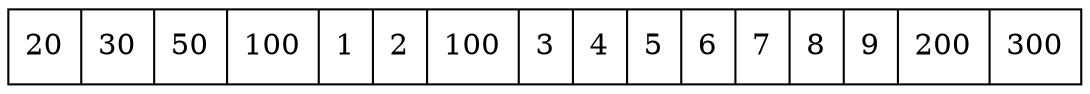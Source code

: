 digraph G{ node [shape = record ];
 rankdir=LR;X[label="{ 20|30|50|100|1|2|100|3|4|5|6|7|8|9|200|300}"]}
